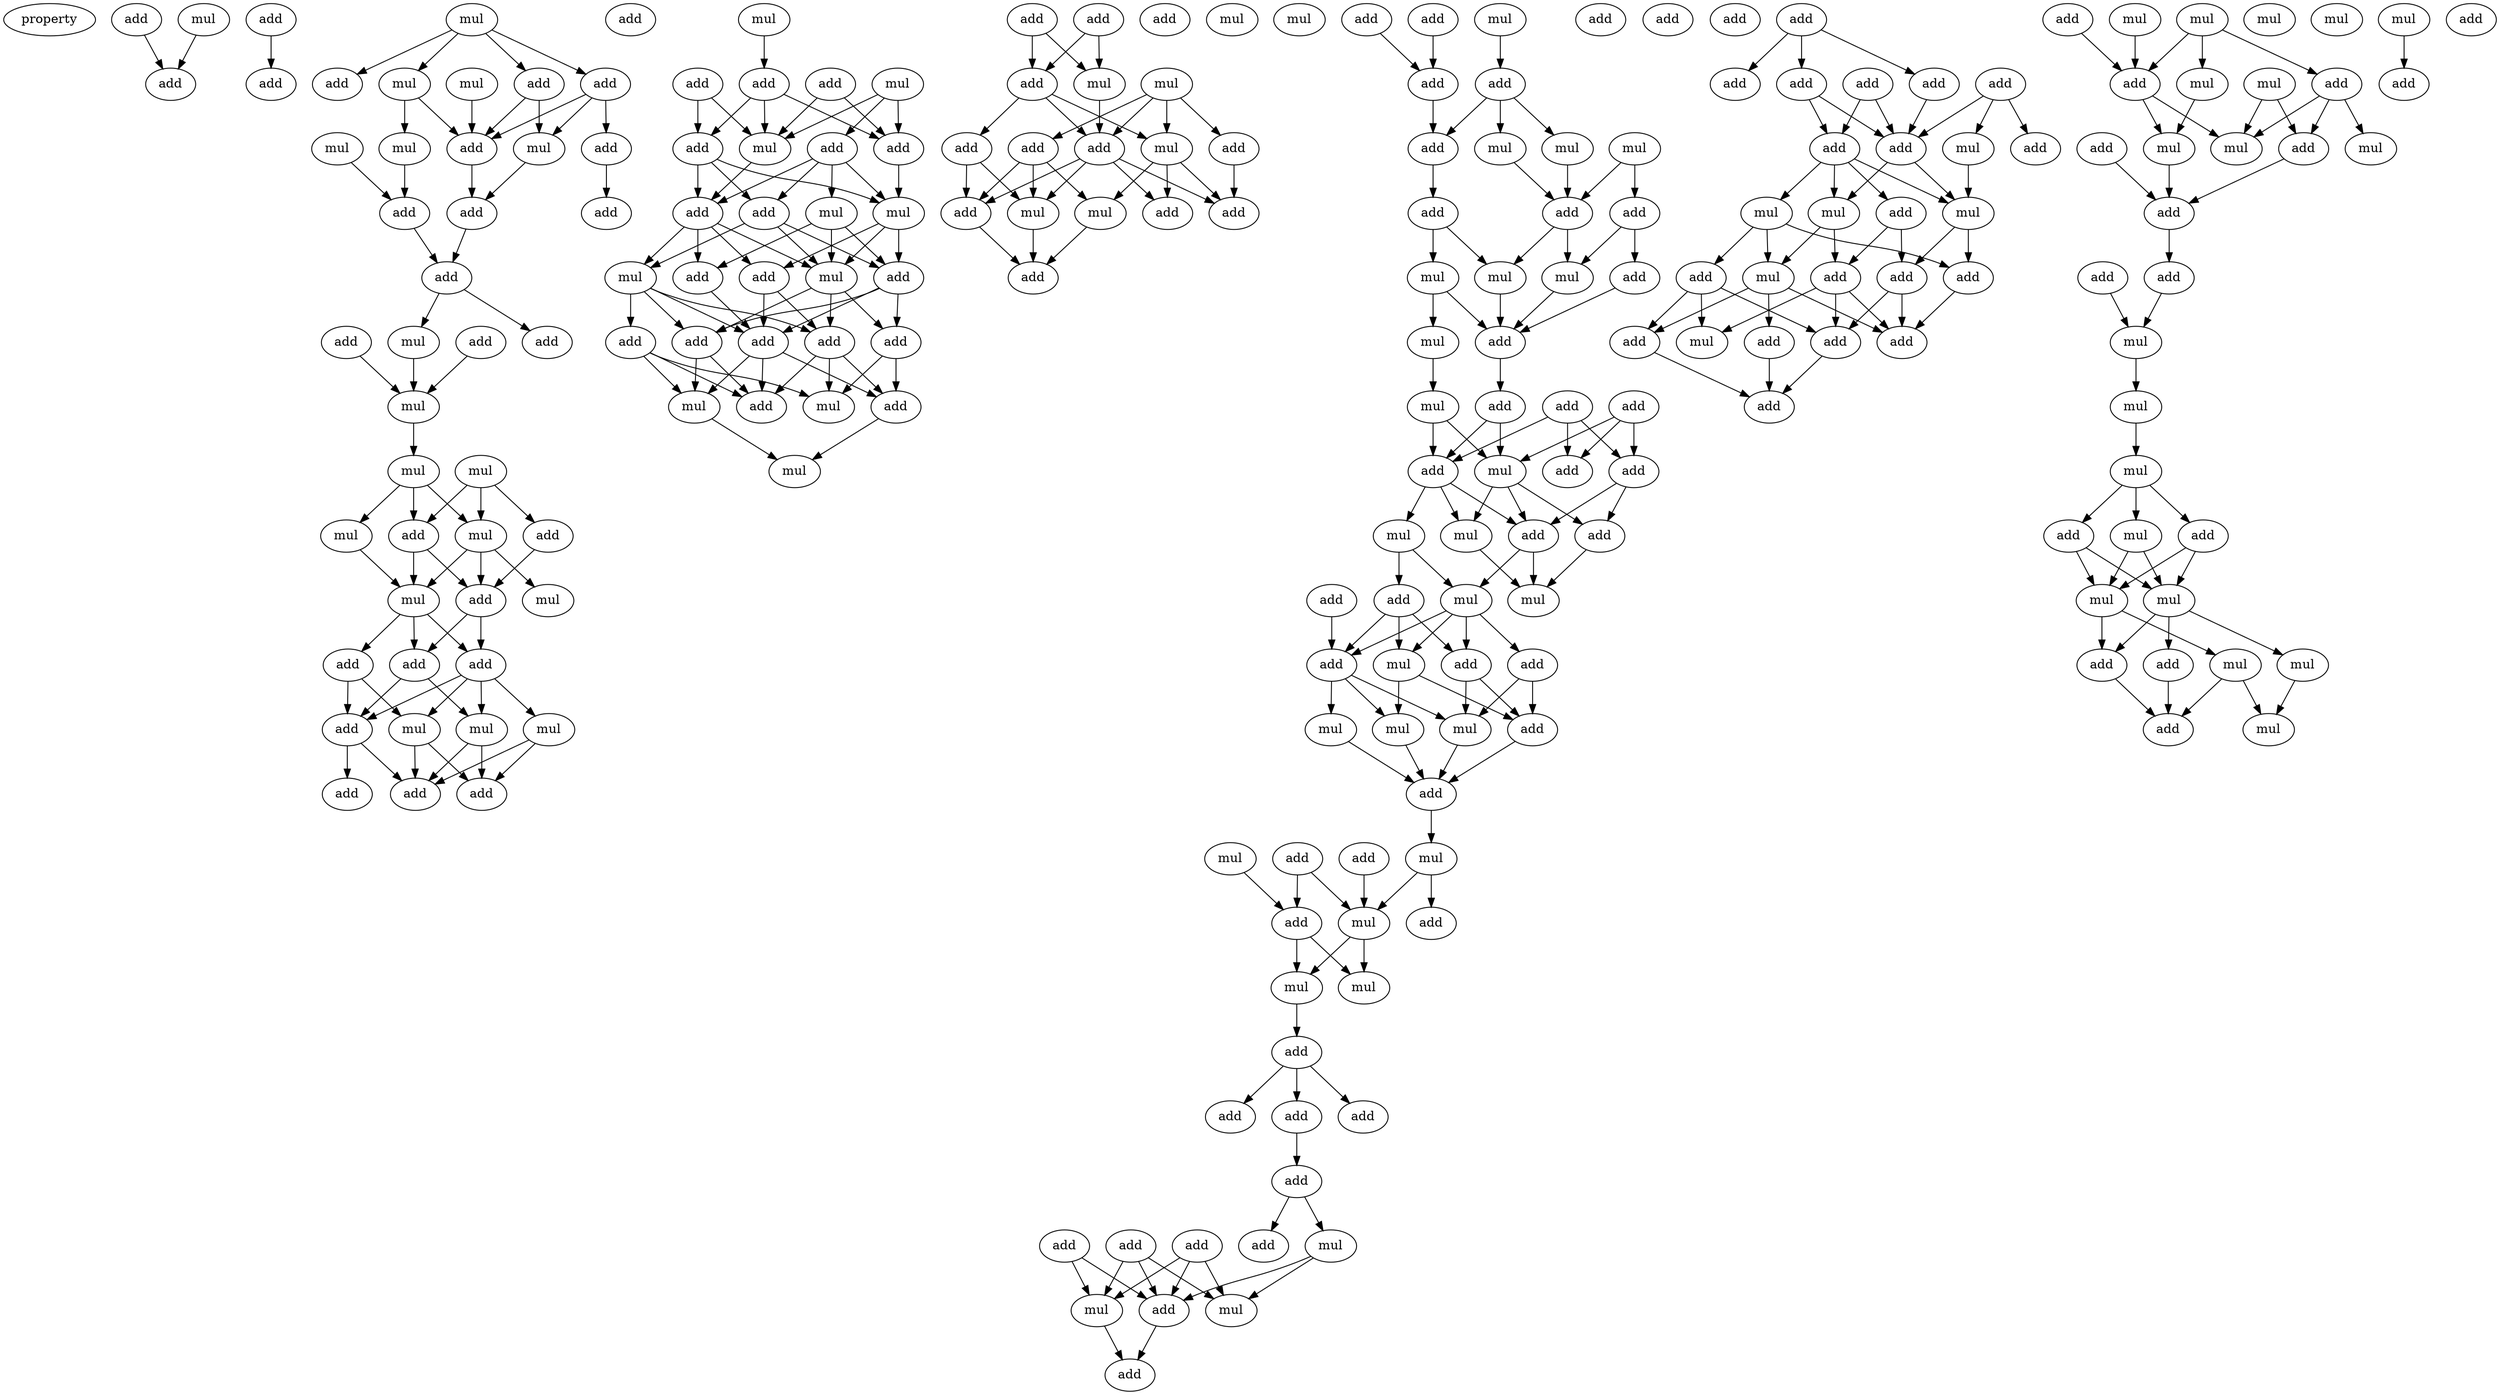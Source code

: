 digraph {
    node [fontcolor=black]
    property [mul=2,lf=1.4]
    0 [ label = add ];
    1 [ label = add ];
    2 [ label = mul ];
    3 [ label = add ];
    4 [ label = add ];
    5 [ label = mul ];
    6 [ label = add ];
    7 [ label = add ];
    8 [ label = mul ];
    9 [ label = add ];
    10 [ label = mul ];
    11 [ label = add ];
    12 [ label = mul ];
    13 [ label = mul ];
    14 [ label = mul ];
    15 [ label = add ];
    16 [ label = add ];
    17 [ label = add ];
    18 [ label = add ];
    19 [ label = add ];
    20 [ label = add ];
    21 [ label = add ];
    22 [ label = mul ];
    23 [ label = add ];
    24 [ label = add ];
    25 [ label = mul ];
    26 [ label = mul ];
    27 [ label = mul ];
    28 [ label = mul ];
    29 [ label = mul ];
    30 [ label = add ];
    31 [ label = add ];
    32 [ label = add ];
    33 [ label = mul ];
    34 [ label = mul ];
    35 [ label = add ];
    36 [ label = add ];
    37 [ label = add ];
    38 [ label = mul ];
    39 [ label = add ];
    40 [ label = mul ];
    41 [ label = mul ];
    42 [ label = add ];
    43 [ label = add ];
    44 [ label = add ];
    45 [ label = mul ];
    46 [ label = mul ];
    47 [ label = add ];
    48 [ label = add ];
    49 [ label = add ];
    50 [ label = add ];
    51 [ label = add ];
    52 [ label = add ];
    53 [ label = mul ];
    54 [ label = add ];
    55 [ label = mul ];
    56 [ label = mul ];
    57 [ label = add ];
    58 [ label = add ];
    59 [ label = mul ];
    60 [ label = mul ];
    61 [ label = add ];
    62 [ label = add ];
    63 [ label = add ];
    64 [ label = add ];
    65 [ label = add ];
    66 [ label = add ];
    67 [ label = add ];
    68 [ label = add ];
    69 [ label = mul ];
    70 [ label = add ];
    71 [ label = mul ];
    72 [ label = mul ];
    73 [ label = add ];
    74 [ label = add ];
    75 [ label = add ];
    76 [ label = mul ];
    77 [ label = mul ];
    78 [ label = add ];
    79 [ label = add ];
    80 [ label = add ];
    81 [ label = mul ];
    82 [ label = add ];
    83 [ label = add ];
    84 [ label = add ];
    85 [ label = mul ];
    86 [ label = mul ];
    87 [ label = add ];
    88 [ label = add ];
    89 [ label = add ];
    90 [ label = mul ];
    91 [ label = mul ];
    92 [ label = add ];
    93 [ label = add ];
    94 [ label = add ];
    95 [ label = mul ];
    96 [ label = add ];
    97 [ label = add ];
    98 [ label = add ];
    99 [ label = add ];
    100 [ label = mul ];
    101 [ label = mul ];
    102 [ label = mul ];
    103 [ label = add ];
    104 [ label = add ];
    105 [ label = add ];
    106 [ label = mul ];
    107 [ label = mul ];
    108 [ label = add ];
    109 [ label = mul ];
    110 [ label = add ];
    111 [ label = mul ];
    112 [ label = add ];
    113 [ label = mul ];
    114 [ label = add ];
    115 [ label = add ];
    116 [ label = add ];
    117 [ label = add ];
    118 [ label = add ];
    119 [ label = mul ];
    120 [ label = add ];
    121 [ label = add ];
    122 [ label = mul ];
    123 [ label = mul ];
    124 [ label = add ];
    125 [ label = mul ];
    126 [ label = mul ];
    127 [ label = add ];
    128 [ label = add ];
    129 [ label = add ];
    130 [ label = mul ];
    131 [ label = add ];
    132 [ label = mul ];
    133 [ label = mul ];
    134 [ label = mul ];
    135 [ label = add ];
    136 [ label = add ];
    137 [ label = mul ];
    138 [ label = add ];
    139 [ label = mul ];
    140 [ label = add ];
    141 [ label = mul ];
    142 [ label = add ];
    143 [ label = add ];
    144 [ label = mul ];
    145 [ label = mul ];
    146 [ label = add ];
    147 [ label = add ];
    148 [ label = add ];
    149 [ label = add ];
    150 [ label = add ];
    151 [ label = add ];
    152 [ label = mul ];
    153 [ label = add ];
    154 [ label = add ];
    155 [ label = add ];
    156 [ label = add ];
    157 [ label = add ];
    158 [ label = mul ];
    159 [ label = mul ];
    160 [ label = add ];
    161 [ label = add ];
    162 [ label = add ];
    163 [ label = add ];
    164 [ label = add ];
    165 [ label = add ];
    166 [ label = add ];
    167 [ label = mul ];
    168 [ label = add ];
    169 [ label = add ];
    170 [ label = add ];
    171 [ label = mul ];
    172 [ label = mul ];
    173 [ label = add ];
    174 [ label = mul ];
    175 [ label = add ];
    176 [ label = add ];
    177 [ label = mul ];
    178 [ label = add ];
    179 [ label = add ];
    180 [ label = add ];
    181 [ label = mul ];
    182 [ label = add ];
    183 [ label = add ];
    184 [ label = add ];
    185 [ label = add ];
    186 [ label = mul ];
    187 [ label = mul ];
    188 [ label = add ];
    189 [ label = mul ];
    190 [ label = add ];
    191 [ label = mul ];
    192 [ label = add ];
    193 [ label = mul ];
    194 [ label = add ];
    195 [ label = mul ];
    196 [ label = add ];
    197 [ label = mul ];
    198 [ label = add ];
    199 [ label = add ];
    200 [ label = add ];
    201 [ label = mul ];
    202 [ label = mul ];
    203 [ label = mul ];
    204 [ label = mul ];
    205 [ label = mul ];
    206 [ label = mul ];
    207 [ label = add ];
    208 [ label = add ];
    209 [ label = mul ];
    210 [ label = add ];
    211 [ label = add ];
    212 [ label = mul ];
    213 [ label = mul ];
    214 [ label = mul ];
    215 [ label = add ];
    216 [ label = add ];
    217 [ label = mul ];
    218 [ label = add ];
    219 [ label = mul ];
    0 -> 3 [ name = 0 ];
    1 -> 4 [ name = 1 ];
    2 -> 3 [ name = 2 ];
    5 -> 6 [ name = 3 ];
    5 -> 7 [ name = 4 ];
    5 -> 8 [ name = 5 ];
    5 -> 9 [ name = 6 ];
    6 -> 11 [ name = 7 ];
    6 -> 14 [ name = 8 ];
    7 -> 11 [ name = 9 ];
    7 -> 14 [ name = 10 ];
    7 -> 15 [ name = 11 ];
    8 -> 11 [ name = 12 ];
    8 -> 13 [ name = 13 ];
    10 -> 11 [ name = 14 ];
    11 -> 16 [ name = 15 ];
    12 -> 18 [ name = 16 ];
    13 -> 18 [ name = 17 ];
    14 -> 16 [ name = 18 ];
    15 -> 17 [ name = 19 ];
    16 -> 19 [ name = 20 ];
    18 -> 19 [ name = 21 ];
    19 -> 22 [ name = 22 ];
    19 -> 23 [ name = 23 ];
    20 -> 25 [ name = 24 ];
    22 -> 25 [ name = 25 ];
    24 -> 25 [ name = 26 ];
    25 -> 27 [ name = 27 ];
    26 -> 29 [ name = 28 ];
    26 -> 30 [ name = 29 ];
    26 -> 31 [ name = 30 ];
    27 -> 28 [ name = 31 ];
    27 -> 29 [ name = 32 ];
    27 -> 30 [ name = 33 ];
    28 -> 34 [ name = 34 ];
    29 -> 32 [ name = 35 ];
    29 -> 33 [ name = 36 ];
    29 -> 34 [ name = 37 ];
    30 -> 32 [ name = 38 ];
    30 -> 34 [ name = 39 ];
    31 -> 32 [ name = 40 ];
    32 -> 36 [ name = 41 ];
    32 -> 37 [ name = 42 ];
    34 -> 35 [ name = 43 ];
    34 -> 36 [ name = 44 ];
    34 -> 37 [ name = 45 ];
    35 -> 39 [ name = 46 ];
    35 -> 40 [ name = 47 ];
    36 -> 38 [ name = 48 ];
    36 -> 39 [ name = 49 ];
    36 -> 40 [ name = 50 ];
    36 -> 41 [ name = 51 ];
    37 -> 39 [ name = 52 ];
    37 -> 41 [ name = 53 ];
    38 -> 43 [ name = 54 ];
    38 -> 44 [ name = 55 ];
    39 -> 42 [ name = 56 ];
    39 -> 43 [ name = 57 ];
    40 -> 43 [ name = 58 ];
    40 -> 44 [ name = 59 ];
    41 -> 43 [ name = 60 ];
    41 -> 44 [ name = 61 ];
    45 -> 48 [ name = 62 ];
    46 -> 51 [ name = 63 ];
    46 -> 52 [ name = 64 ];
    46 -> 53 [ name = 65 ];
    47 -> 50 [ name = 66 ];
    47 -> 53 [ name = 67 ];
    48 -> 50 [ name = 68 ];
    48 -> 51 [ name = 69 ];
    48 -> 53 [ name = 70 ];
    49 -> 51 [ name = 71 ];
    49 -> 53 [ name = 72 ];
    50 -> 54 [ name = 73 ];
    50 -> 56 [ name = 74 ];
    50 -> 57 [ name = 75 ];
    51 -> 56 [ name = 76 ];
    52 -> 54 [ name = 77 ];
    52 -> 55 [ name = 78 ];
    52 -> 56 [ name = 79 ];
    52 -> 57 [ name = 80 ];
    53 -> 57 [ name = 81 ];
    54 -> 59 [ name = 82 ];
    54 -> 60 [ name = 83 ];
    54 -> 62 [ name = 84 ];
    55 -> 59 [ name = 85 ];
    55 -> 61 [ name = 86 ];
    55 -> 62 [ name = 87 ];
    56 -> 58 [ name = 88 ];
    56 -> 59 [ name = 89 ];
    56 -> 62 [ name = 90 ];
    57 -> 58 [ name = 91 ];
    57 -> 59 [ name = 92 ];
    57 -> 60 [ name = 93 ];
    57 -> 61 [ name = 94 ];
    58 -> 63 [ name = 95 ];
    58 -> 67 [ name = 96 ];
    59 -> 65 [ name = 97 ];
    59 -> 66 [ name = 98 ];
    59 -> 67 [ name = 99 ];
    60 -> 63 [ name = 100 ];
    60 -> 64 [ name = 101 ];
    60 -> 65 [ name = 102 ];
    60 -> 67 [ name = 103 ];
    61 -> 63 [ name = 104 ];
    62 -> 63 [ name = 105 ];
    62 -> 65 [ name = 106 ];
    62 -> 66 [ name = 107 ];
    63 -> 68 [ name = 108 ];
    63 -> 69 [ name = 109 ];
    63 -> 70 [ name = 110 ];
    64 -> 68 [ name = 111 ];
    64 -> 69 [ name = 112 ];
    64 -> 71 [ name = 113 ];
    65 -> 68 [ name = 114 ];
    65 -> 69 [ name = 115 ];
    66 -> 70 [ name = 116 ];
    66 -> 71 [ name = 117 ];
    67 -> 68 [ name = 118 ];
    67 -> 70 [ name = 119 ];
    67 -> 71 [ name = 120 ];
    69 -> 72 [ name = 121 ];
    70 -> 72 [ name = 122 ];
    73 -> 75 [ name = 123 ];
    73 -> 77 [ name = 124 ];
    74 -> 75 [ name = 125 ];
    74 -> 77 [ name = 126 ];
    75 -> 79 [ name = 127 ];
    75 -> 81 [ name = 128 ];
    75 -> 82 [ name = 129 ];
    76 -> 78 [ name = 130 ];
    76 -> 79 [ name = 131 ];
    76 -> 80 [ name = 132 ];
    76 -> 81 [ name = 133 ];
    77 -> 79 [ name = 134 ];
    78 -> 84 [ name = 135 ];
    79 -> 83 [ name = 136 ];
    79 -> 84 [ name = 137 ];
    79 -> 86 [ name = 138 ];
    79 -> 87 [ name = 139 ];
    80 -> 85 [ name = 140 ];
    80 -> 86 [ name = 141 ];
    80 -> 87 [ name = 142 ];
    81 -> 83 [ name = 143 ];
    81 -> 84 [ name = 144 ];
    81 -> 85 [ name = 145 ];
    82 -> 86 [ name = 146 ];
    82 -> 87 [ name = 147 ];
    85 -> 88 [ name = 148 ];
    86 -> 88 [ name = 149 ];
    87 -> 88 [ name = 150 ];
    92 -> 98 [ name = 151 ];
    94 -> 98 [ name = 152 ];
    95 -> 97 [ name = 153 ];
    97 -> 99 [ name = 154 ];
    97 -> 100 [ name = 155 ];
    97 -> 102 [ name = 156 ];
    98 -> 99 [ name = 157 ];
    99 -> 103 [ name = 158 ];
    100 -> 104 [ name = 159 ];
    101 -> 104 [ name = 160 ];
    101 -> 105 [ name = 161 ];
    102 -> 104 [ name = 162 ];
    103 -> 106 [ name = 163 ];
    103 -> 109 [ name = 164 ];
    104 -> 107 [ name = 165 ];
    104 -> 109 [ name = 166 ];
    105 -> 107 [ name = 167 ];
    105 -> 108 [ name = 168 ];
    106 -> 110 [ name = 169 ];
    106 -> 111 [ name = 170 ];
    107 -> 110 [ name = 171 ];
    108 -> 110 [ name = 172 ];
    109 -> 110 [ name = 173 ];
    110 -> 112 [ name = 174 ];
    111 -> 113 [ name = 175 ];
    112 -> 116 [ name = 176 ];
    112 -> 119 [ name = 177 ];
    113 -> 116 [ name = 178 ];
    113 -> 119 [ name = 179 ];
    114 -> 117 [ name = 180 ];
    114 -> 118 [ name = 181 ];
    114 -> 119 [ name = 182 ];
    115 -> 116 [ name = 183 ];
    115 -> 117 [ name = 184 ];
    115 -> 118 [ name = 185 ];
    116 -> 120 [ name = 186 ];
    116 -> 122 [ name = 187 ];
    116 -> 123 [ name = 188 ];
    117 -> 120 [ name = 189 ];
    117 -> 121 [ name = 190 ];
    119 -> 120 [ name = 191 ];
    119 -> 121 [ name = 192 ];
    119 -> 123 [ name = 193 ];
    120 -> 125 [ name = 194 ];
    120 -> 126 [ name = 195 ];
    121 -> 125 [ name = 196 ];
    122 -> 126 [ name = 197 ];
    122 -> 127 [ name = 198 ];
    123 -> 125 [ name = 199 ];
    124 -> 131 [ name = 200 ];
    126 -> 128 [ name = 201 ];
    126 -> 129 [ name = 202 ];
    126 -> 130 [ name = 203 ];
    126 -> 131 [ name = 204 ];
    127 -> 128 [ name = 205 ];
    127 -> 130 [ name = 206 ];
    127 -> 131 [ name = 207 ];
    128 -> 133 [ name = 208 ];
    128 -> 135 [ name = 209 ];
    129 -> 133 [ name = 210 ];
    129 -> 135 [ name = 211 ];
    130 -> 132 [ name = 212 ];
    130 -> 135 [ name = 213 ];
    131 -> 132 [ name = 214 ];
    131 -> 133 [ name = 215 ];
    131 -> 134 [ name = 216 ];
    132 -> 136 [ name = 217 ];
    133 -> 136 [ name = 218 ];
    134 -> 136 [ name = 219 ];
    135 -> 136 [ name = 220 ];
    136 -> 139 [ name = 221 ];
    137 -> 143 [ name = 222 ];
    138 -> 141 [ name = 223 ];
    138 -> 143 [ name = 224 ];
    139 -> 141 [ name = 225 ];
    139 -> 142 [ name = 226 ];
    140 -> 141 [ name = 227 ];
    141 -> 144 [ name = 228 ];
    141 -> 145 [ name = 229 ];
    143 -> 144 [ name = 230 ];
    143 -> 145 [ name = 231 ];
    145 -> 146 [ name = 232 ];
    146 -> 148 [ name = 233 ];
    146 -> 149 [ name = 234 ];
    146 -> 150 [ name = 235 ];
    149 -> 151 [ name = 236 ];
    151 -> 152 [ name = 237 ];
    151 -> 154 [ name = 238 ];
    152 -> 157 [ name = 239 ];
    152 -> 159 [ name = 240 ];
    153 -> 157 [ name = 241 ];
    153 -> 158 [ name = 242 ];
    155 -> 157 [ name = 243 ];
    155 -> 158 [ name = 244 ];
    155 -> 159 [ name = 245 ];
    156 -> 157 [ name = 246 ];
    156 -> 158 [ name = 247 ];
    156 -> 159 [ name = 248 ];
    157 -> 160 [ name = 249 ];
    158 -> 160 [ name = 250 ];
    161 -> 162 [ name = 251 ];
    161 -> 163 [ name = 252 ];
    161 -> 165 [ name = 253 ];
    163 -> 169 [ name = 254 ];
    163 -> 170 [ name = 255 ];
    164 -> 169 [ name = 256 ];
    164 -> 170 [ name = 257 ];
    165 -> 169 [ name = 258 ];
    166 -> 167 [ name = 259 ];
    166 -> 168 [ name = 260 ];
    166 -> 169 [ name = 261 ];
    167 -> 172 [ name = 262 ];
    169 -> 171 [ name = 263 ];
    169 -> 172 [ name = 264 ];
    170 -> 171 [ name = 265 ];
    170 -> 172 [ name = 266 ];
    170 -> 173 [ name = 267 ];
    170 -> 174 [ name = 268 ];
    171 -> 176 [ name = 269 ];
    171 -> 177 [ name = 270 ];
    172 -> 178 [ name = 271 ];
    172 -> 179 [ name = 272 ];
    173 -> 176 [ name = 273 ];
    173 -> 178 [ name = 274 ];
    174 -> 175 [ name = 275 ];
    174 -> 177 [ name = 276 ];
    174 -> 179 [ name = 277 ];
    175 -> 181 [ name = 278 ];
    175 -> 182 [ name = 279 ];
    175 -> 183 [ name = 280 ];
    176 -> 181 [ name = 281 ];
    176 -> 182 [ name = 282 ];
    176 -> 184 [ name = 283 ];
    177 -> 180 [ name = 284 ];
    177 -> 183 [ name = 285 ];
    177 -> 184 [ name = 286 ];
    178 -> 182 [ name = 287 ];
    178 -> 184 [ name = 288 ];
    179 -> 184 [ name = 289 ];
    180 -> 185 [ name = 290 ];
    182 -> 185 [ name = 291 ];
    183 -> 185 [ name = 292 ];
    186 -> 192 [ name = 293 ];
    187 -> 190 [ name = 294 ];
    187 -> 191 [ name = 295 ];
    187 -> 192 [ name = 296 ];
    188 -> 192 [ name = 297 ];
    189 -> 195 [ name = 298 ];
    189 -> 196 [ name = 299 ];
    190 -> 193 [ name = 300 ];
    190 -> 195 [ name = 301 ];
    190 -> 196 [ name = 302 ];
    191 -> 197 [ name = 303 ];
    192 -> 195 [ name = 304 ];
    192 -> 197 [ name = 305 ];
    194 -> 198 [ name = 306 ];
    196 -> 198 [ name = 307 ];
    197 -> 198 [ name = 308 ];
    198 -> 200 [ name = 309 ];
    199 -> 203 [ name = 310 ];
    200 -> 203 [ name = 311 ];
    203 -> 204 [ name = 312 ];
    204 -> 205 [ name = 313 ];
    205 -> 209 [ name = 314 ];
    205 -> 210 [ name = 315 ];
    205 -> 211 [ name = 316 ];
    206 -> 208 [ name = 317 ];
    209 -> 212 [ name = 318 ];
    209 -> 213 [ name = 319 ];
    210 -> 212 [ name = 320 ];
    210 -> 213 [ name = 321 ];
    211 -> 212 [ name = 322 ];
    211 -> 213 [ name = 323 ];
    212 -> 214 [ name = 324 ];
    212 -> 216 [ name = 325 ];
    213 -> 215 [ name = 326 ];
    213 -> 216 [ name = 327 ];
    213 -> 217 [ name = 328 ];
    214 -> 218 [ name = 329 ];
    214 -> 219 [ name = 330 ];
    215 -> 218 [ name = 331 ];
    216 -> 218 [ name = 332 ];
    217 -> 219 [ name = 333 ];
}
